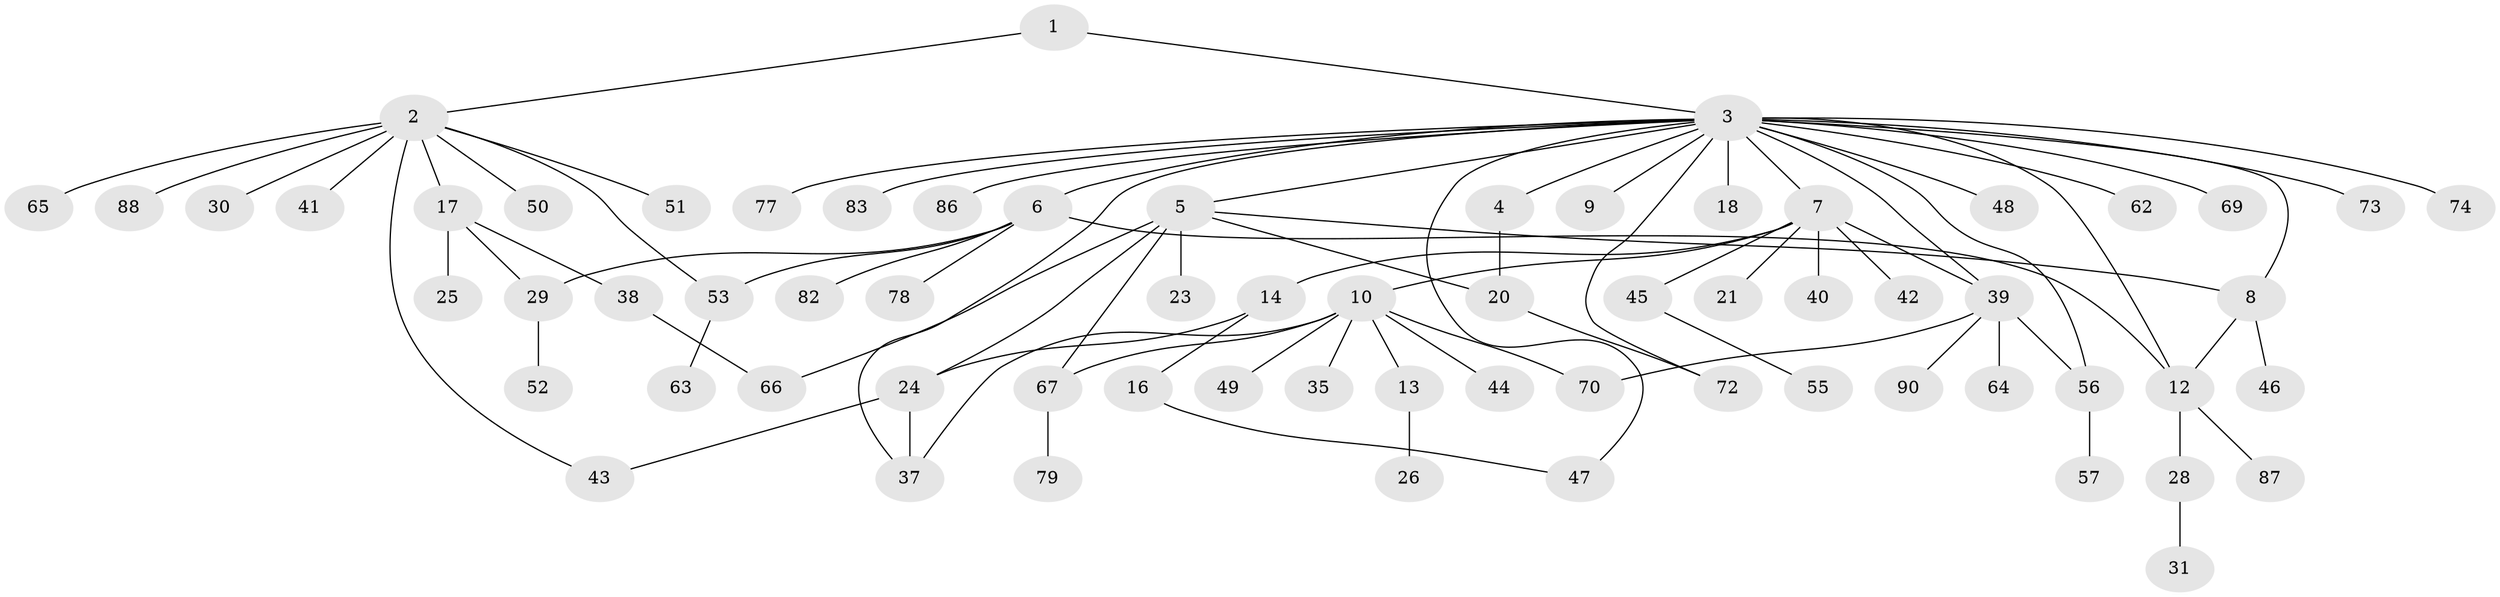 // Generated by graph-tools (version 1.1) at 2025/23/03/03/25 07:23:50]
// undirected, 67 vertices, 83 edges
graph export_dot {
graph [start="1"]
  node [color=gray90,style=filled];
  1 [super="+84"];
  2 [super="+85"];
  3 [super="+60"];
  4 [super="+11"];
  5 [super="+27"];
  6 [super="+19"];
  7 [super="+36"];
  8 [super="+71"];
  9;
  10 [super="+15"];
  12 [super="+33"];
  13;
  14;
  16 [super="+81"];
  17 [super="+91"];
  18 [super="+68"];
  20 [super="+22"];
  21;
  23;
  24 [super="+32"];
  25 [super="+92"];
  26;
  28 [super="+80"];
  29 [super="+34"];
  30;
  31;
  35;
  37;
  38;
  39 [super="+58"];
  40;
  41 [super="+59"];
  42 [super="+89"];
  43;
  44;
  45;
  46;
  47 [super="+76"];
  48;
  49;
  50;
  51;
  52 [super="+54"];
  53 [super="+61"];
  55;
  56;
  57;
  62;
  63;
  64;
  65;
  66;
  67 [super="+75"];
  69;
  70;
  72;
  73;
  74;
  77;
  78;
  79;
  82;
  83;
  86;
  87;
  88;
  90;
  1 -- 2;
  1 -- 3;
  2 -- 17;
  2 -- 30;
  2 -- 41;
  2 -- 43;
  2 -- 50;
  2 -- 51;
  2 -- 53;
  2 -- 65;
  2 -- 88;
  3 -- 4;
  3 -- 5;
  3 -- 6;
  3 -- 7;
  3 -- 8;
  3 -- 9;
  3 -- 12;
  3 -- 18;
  3 -- 37;
  3 -- 39;
  3 -- 47;
  3 -- 48 [weight=2];
  3 -- 56;
  3 -- 62;
  3 -- 72;
  3 -- 73;
  3 -- 74;
  3 -- 77;
  3 -- 83;
  3 -- 86;
  3 -- 69;
  4 -- 20;
  5 -- 8;
  5 -- 20;
  5 -- 23;
  5 -- 66;
  5 -- 67;
  5 -- 24;
  6 -- 78;
  6 -- 82;
  6 -- 12;
  6 -- 53;
  6 -- 29;
  7 -- 10;
  7 -- 14;
  7 -- 21;
  7 -- 39;
  7 -- 40;
  7 -- 42;
  7 -- 45;
  8 -- 12;
  8 -- 46;
  10 -- 13;
  10 -- 35;
  10 -- 37;
  10 -- 44;
  10 -- 49;
  10 -- 67;
  10 -- 70;
  12 -- 28;
  12 -- 87;
  13 -- 26;
  14 -- 16;
  14 -- 24;
  16 -- 47;
  17 -- 25;
  17 -- 29;
  17 -- 38;
  20 -- 72;
  24 -- 43;
  24 -- 37;
  28 -- 31;
  29 -- 52;
  38 -- 66;
  39 -- 56;
  39 -- 64;
  39 -- 70;
  39 -- 90;
  45 -- 55;
  53 -- 63;
  56 -- 57;
  67 -- 79;
}
